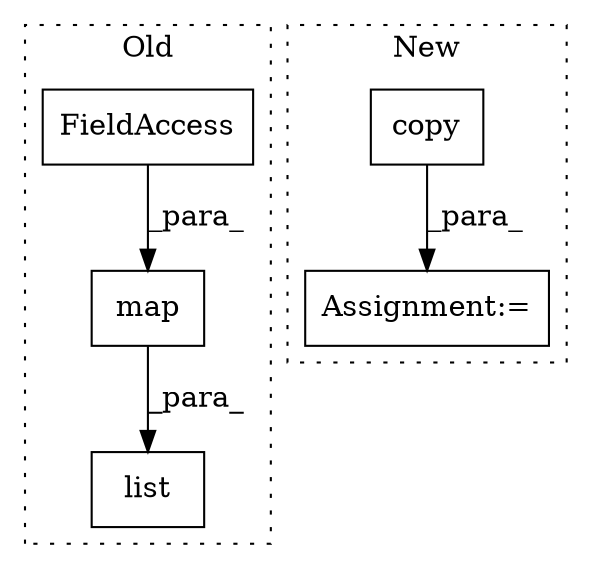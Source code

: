 digraph G {
subgraph cluster0 {
1 [label="map" a="32" s="5341,5367" l="4,1" shape="box"];
4 [label="FieldAccess" a="22" s="5355" l="12" shape="box"];
5 [label="list" a="32" s="5336,5368" l="5,1" shape="box"];
label = "Old";
style="dotted";
}
subgraph cluster1 {
2 [label="copy" a="32" s="5320,5329" l="5,1" shape="box"];
3 [label="Assignment:=" a="7" s="5314" l="1" shape="box"];
label = "New";
style="dotted";
}
1 -> 5 [label="_para_"];
2 -> 3 [label="_para_"];
4 -> 1 [label="_para_"];
}